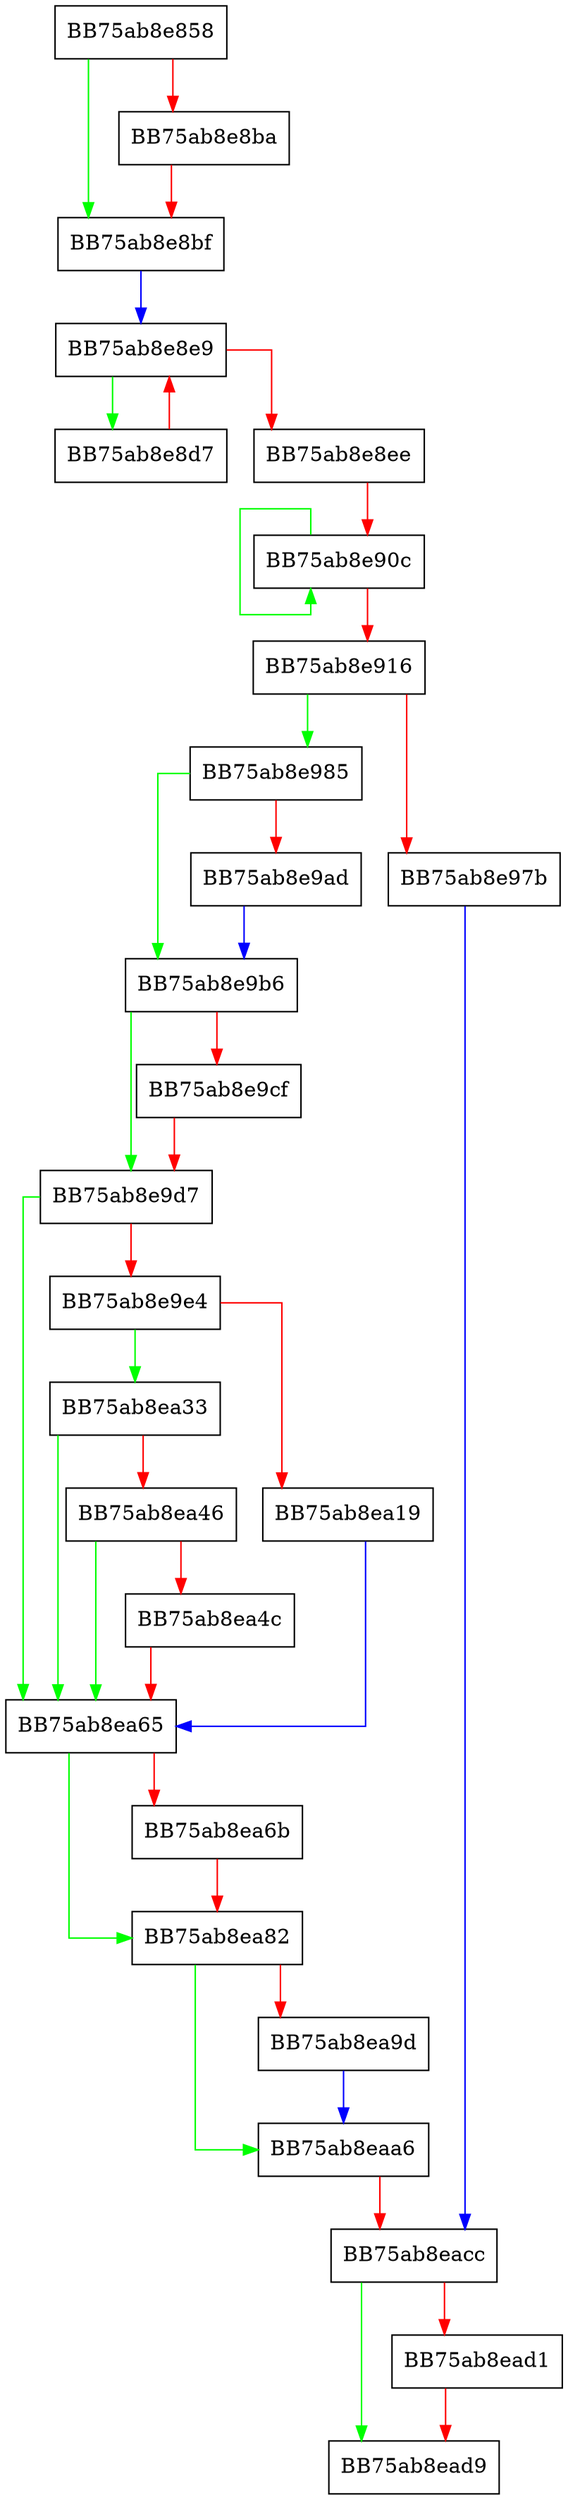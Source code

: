 digraph ProcessUrl {
  node [shape="box"];
  graph [splines=ortho];
  BB75ab8e858 -> BB75ab8e8bf [color="green"];
  BB75ab8e858 -> BB75ab8e8ba [color="red"];
  BB75ab8e8ba -> BB75ab8e8bf [color="red"];
  BB75ab8e8bf -> BB75ab8e8e9 [color="blue"];
  BB75ab8e8d7 -> BB75ab8e8e9 [color="red"];
  BB75ab8e8e9 -> BB75ab8e8d7 [color="green"];
  BB75ab8e8e9 -> BB75ab8e8ee [color="red"];
  BB75ab8e8ee -> BB75ab8e90c [color="red"];
  BB75ab8e90c -> BB75ab8e90c [color="green"];
  BB75ab8e90c -> BB75ab8e916 [color="red"];
  BB75ab8e916 -> BB75ab8e985 [color="green"];
  BB75ab8e916 -> BB75ab8e97b [color="red"];
  BB75ab8e97b -> BB75ab8eacc [color="blue"];
  BB75ab8e985 -> BB75ab8e9b6 [color="green"];
  BB75ab8e985 -> BB75ab8e9ad [color="red"];
  BB75ab8e9ad -> BB75ab8e9b6 [color="blue"];
  BB75ab8e9b6 -> BB75ab8e9d7 [color="green"];
  BB75ab8e9b6 -> BB75ab8e9cf [color="red"];
  BB75ab8e9cf -> BB75ab8e9d7 [color="red"];
  BB75ab8e9d7 -> BB75ab8ea65 [color="green"];
  BB75ab8e9d7 -> BB75ab8e9e4 [color="red"];
  BB75ab8e9e4 -> BB75ab8ea33 [color="green"];
  BB75ab8e9e4 -> BB75ab8ea19 [color="red"];
  BB75ab8ea19 -> BB75ab8ea65 [color="blue"];
  BB75ab8ea33 -> BB75ab8ea65 [color="green"];
  BB75ab8ea33 -> BB75ab8ea46 [color="red"];
  BB75ab8ea46 -> BB75ab8ea65 [color="green"];
  BB75ab8ea46 -> BB75ab8ea4c [color="red"];
  BB75ab8ea4c -> BB75ab8ea65 [color="red"];
  BB75ab8ea65 -> BB75ab8ea82 [color="green"];
  BB75ab8ea65 -> BB75ab8ea6b [color="red"];
  BB75ab8ea6b -> BB75ab8ea82 [color="red"];
  BB75ab8ea82 -> BB75ab8eaa6 [color="green"];
  BB75ab8ea82 -> BB75ab8ea9d [color="red"];
  BB75ab8ea9d -> BB75ab8eaa6 [color="blue"];
  BB75ab8eaa6 -> BB75ab8eacc [color="red"];
  BB75ab8eacc -> BB75ab8ead9 [color="green"];
  BB75ab8eacc -> BB75ab8ead1 [color="red"];
  BB75ab8ead1 -> BB75ab8ead9 [color="red"];
}